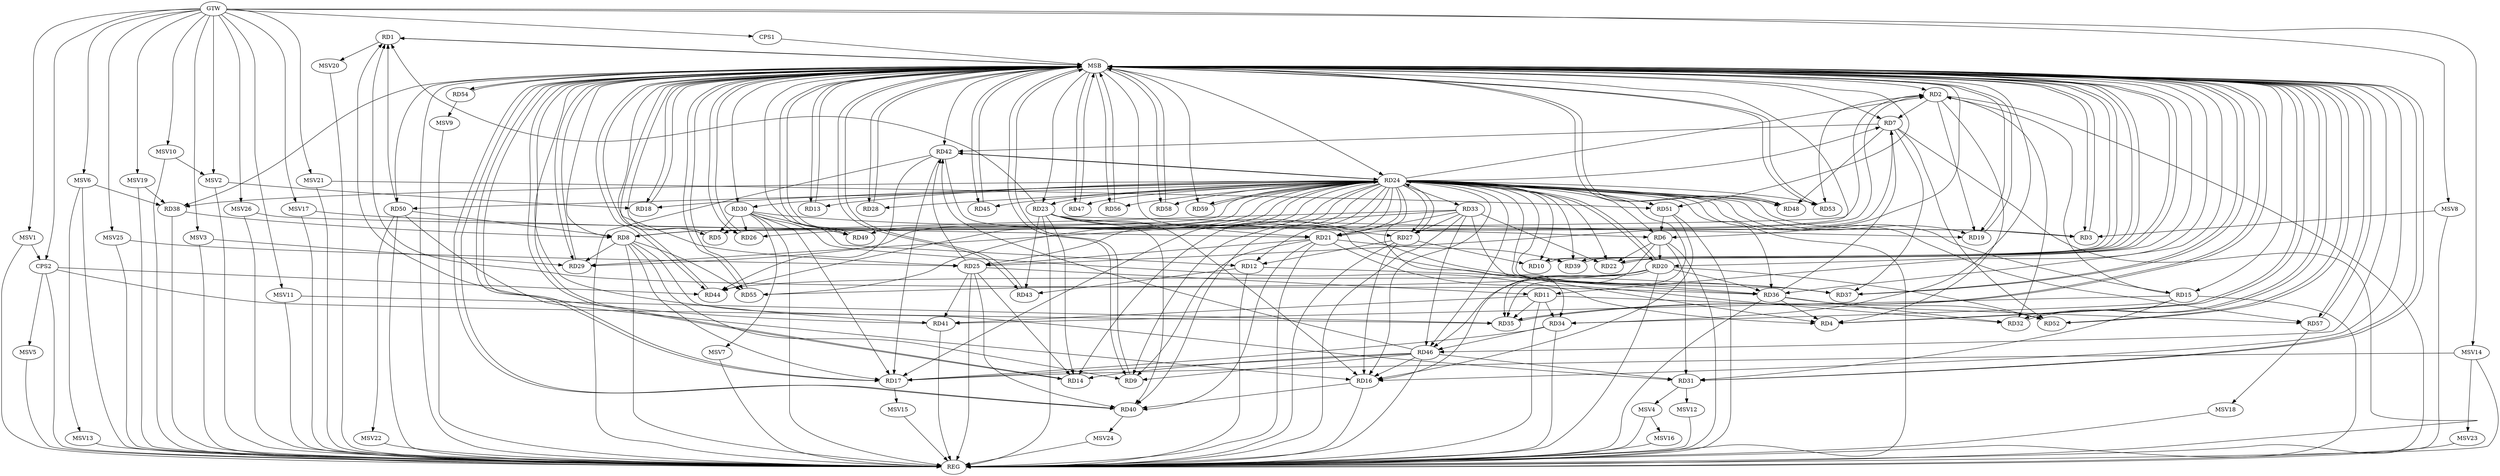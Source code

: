 strict digraph G {
  RD1 [ label="RD1" ];
  RD2 [ label="RD2" ];
  RD3 [ label="RD3" ];
  RD4 [ label="RD4" ];
  RD5 [ label="RD5" ];
  RD6 [ label="RD6" ];
  RD7 [ label="RD7" ];
  RD8 [ label="RD8" ];
  RD9 [ label="RD9" ];
  RD10 [ label="RD10" ];
  RD11 [ label="RD11" ];
  RD12 [ label="RD12" ];
  RD13 [ label="RD13" ];
  RD14 [ label="RD14" ];
  RD15 [ label="RD15" ];
  RD16 [ label="RD16" ];
  RD17 [ label="RD17" ];
  RD18 [ label="RD18" ];
  RD19 [ label="RD19" ];
  RD20 [ label="RD20" ];
  RD21 [ label="RD21" ];
  RD22 [ label="RD22" ];
  RD23 [ label="RD23" ];
  RD24 [ label="RD24" ];
  RD25 [ label="RD25" ];
  RD26 [ label="RD26" ];
  RD27 [ label="RD27" ];
  RD28 [ label="RD28" ];
  RD29 [ label="RD29" ];
  RD30 [ label="RD30" ];
  RD31 [ label="RD31" ];
  RD32 [ label="RD32" ];
  RD33 [ label="RD33" ];
  RD34 [ label="RD34" ];
  RD35 [ label="RD35" ];
  RD36 [ label="RD36" ];
  RD37 [ label="RD37" ];
  RD38 [ label="RD38" ];
  RD39 [ label="RD39" ];
  RD40 [ label="RD40" ];
  RD41 [ label="RD41" ];
  RD42 [ label="RD42" ];
  RD43 [ label="RD43" ];
  RD44 [ label="RD44" ];
  RD45 [ label="RD45" ];
  RD46 [ label="RD46" ];
  RD47 [ label="RD47" ];
  RD48 [ label="RD48" ];
  RD49 [ label="RD49" ];
  RD50 [ label="RD50" ];
  RD51 [ label="RD51" ];
  RD52 [ label="RD52" ];
  RD53 [ label="RD53" ];
  RD54 [ label="RD54" ];
  RD55 [ label="RD55" ];
  RD56 [ label="RD56" ];
  RD57 [ label="RD57" ];
  RD58 [ label="RD58" ];
  RD59 [ label="RD59" ];
  CPS1 [ label="CPS1" ];
  CPS2 [ label="CPS2" ];
  GTW [ label="GTW" ];
  REG [ label="REG" ];
  MSB [ label="MSB" ];
  MSV1 [ label="MSV1" ];
  MSV2 [ label="MSV2" ];
  MSV3 [ label="MSV3" ];
  MSV4 [ label="MSV4" ];
  MSV5 [ label="MSV5" ];
  MSV6 [ label="MSV6" ];
  MSV7 [ label="MSV7" ];
  MSV8 [ label="MSV8" ];
  MSV9 [ label="MSV9" ];
  MSV10 [ label="MSV10" ];
  MSV11 [ label="MSV11" ];
  MSV12 [ label="MSV12" ];
  MSV13 [ label="MSV13" ];
  MSV14 [ label="MSV14" ];
  MSV15 [ label="MSV15" ];
  MSV16 [ label="MSV16" ];
  MSV17 [ label="MSV17" ];
  MSV18 [ label="MSV18" ];
  MSV19 [ label="MSV19" ];
  MSV20 [ label="MSV20" ];
  MSV21 [ label="MSV21" ];
  MSV22 [ label="MSV22" ];
  MSV23 [ label="MSV23" ];
  MSV24 [ label="MSV24" ];
  MSV25 [ label="MSV25" ];
  MSV26 [ label="MSV26" ];
  RD23 -> RD1;
  RD36 -> RD1;
  RD41 -> RD1;
  RD50 -> RD1;
  RD2 -> RD4;
  RD2 -> RD7;
  RD8 -> RD2;
  RD15 -> RD2;
  RD2 -> RD19;
  RD21 -> RD2;
  RD2 -> RD32;
  RD2 -> RD53;
  RD23 -> RD3;
  RD30 -> RD4;
  RD36 -> RD4;
  RD30 -> RD5;
  RD33 -> RD5;
  RD6 -> RD16;
  RD6 -> RD20;
  RD6 -> RD22;
  RD24 -> RD6;
  RD6 -> RD31;
  RD51 -> RD6;
  RD24 -> RD7;
  RD25 -> RD7;
  RD36 -> RD7;
  RD7 -> RD37;
  RD7 -> RD42;
  RD7 -> RD48;
  RD7 -> RD52;
  RD8 -> RD9;
  RD8 -> RD17;
  RD24 -> RD8;
  RD8 -> RD29;
  RD8 -> RD31;
  RD38 -> RD8;
  RD50 -> RD8;
  RD8 -> RD55;
  RD21 -> RD9;
  RD24 -> RD9;
  RD46 -> RD9;
  RD27 -> RD10;
  RD25 -> RD11;
  RD11 -> RD34;
  RD11 -> RD35;
  RD11 -> RD41;
  RD11 -> RD57;
  RD27 -> RD12;
  RD12 -> RD37;
  RD12 -> RD43;
  RD23 -> RD14;
  RD25 -> RD14;
  RD46 -> RD14;
  RD15 -> RD31;
  RD15 -> RD34;
  RD15 -> RD41;
  RD23 -> RD16;
  RD24 -> RD16;
  RD27 -> RD16;
  RD16 -> RD40;
  RD46 -> RD16;
  RD50 -> RD16;
  RD51 -> RD16;
  RD30 -> RD17;
  RD34 -> RD17;
  RD42 -> RD17;
  RD46 -> RD17;
  RD23 -> RD19;
  RD20 -> RD24;
  RD24 -> RD20;
  RD20 -> RD35;
  RD20 -> RD36;
  RD20 -> RD44;
  RD20 -> RD46;
  RD20 -> RD52;
  RD20 -> RD55;
  RD21 -> RD25;
  RD21 -> RD32;
  RD33 -> RD21;
  RD21 -> RD39;
  RD21 -> RD40;
  RD24 -> RD22;
  RD33 -> RD22;
  RD23 -> RD37;
  RD23 -> RD40;
  RD23 -> RD43;
  RD27 -> RD24;
  RD24 -> RD36;
  RD24 -> RD37;
  RD42 -> RD24;
  RD24 -> RD44;
  RD24 -> RD47;
  RD59 -> RD24;
  RD25 -> RD40;
  RD25 -> RD41;
  RD25 -> RD42;
  RD30 -> RD26;
  RD30 -> RD27;
  RD33 -> RD27;
  RD33 -> RD29;
  RD30 -> RD49;
  RD46 -> RD31;
  RD36 -> RD32;
  RD33 -> RD36;
  RD33 -> RD46;
  RD34 -> RD46;
  RD42 -> RD36;
  RD36 -> RD52;
  RD42 -> RD44;
  RD46 -> RD42;
  CPS2 -> RD44;
  CPS2 -> RD35;
  GTW -> CPS1;
  GTW -> CPS2;
  RD2 -> REG;
  RD6 -> REG;
  RD7 -> REG;
  RD8 -> REG;
  RD11 -> REG;
  RD12 -> REG;
  RD15 -> REG;
  RD16 -> REG;
  RD20 -> REG;
  RD21 -> REG;
  RD23 -> REG;
  RD24 -> REG;
  RD25 -> REG;
  RD27 -> REG;
  RD30 -> REG;
  RD33 -> REG;
  RD34 -> REG;
  RD36 -> REG;
  RD38 -> REG;
  RD41 -> REG;
  RD42 -> REG;
  RD46 -> REG;
  RD50 -> REG;
  RD51 -> REG;
  CPS2 -> REG;
  RD1 -> MSB;
  MSB -> RD9;
  MSB -> RD17;
  MSB -> RD18;
  MSB -> RD25;
  MSB -> RD29;
  MSB -> RD37;
  MSB -> RD43;
  MSB -> RD45;
  MSB -> RD47;
  MSB -> REG;
  RD3 -> MSB;
  MSB -> RD20;
  MSB -> RD32;
  MSB -> RD35;
  MSB -> RD58;
  RD4 -> MSB;
  MSB -> RD1;
  MSB -> RD8;
  MSB -> RD14;
  MSB -> RD15;
  MSB -> RD49;
  MSB -> RD55;
  RD5 -> MSB;
  MSB -> RD7;
  MSB -> RD36;
  MSB -> RD42;
  MSB -> RD50;
  RD9 -> MSB;
  MSB -> RD5;
  MSB -> RD28;
  MSB -> RD46;
  RD10 -> MSB;
  MSB -> RD12;
  RD13 -> MSB;
  MSB -> RD41;
  RD14 -> MSB;
  MSB -> RD6;
  MSB -> RD31;
  MSB -> RD40;
  MSB -> RD52;
  RD17 -> MSB;
  MSB -> RD44;
  MSB -> RD57;
  RD18 -> MSB;
  MSB -> RD4;
  MSB -> RD39;
  MSB -> RD54;
  MSB -> RD59;
  RD19 -> MSB;
  MSB -> RD21;
  MSB -> RD48;
  RD22 -> MSB;
  MSB -> RD2;
  MSB -> RD3;
  RD26 -> MSB;
  MSB -> RD11;
  RD28 -> MSB;
  MSB -> RD23;
  RD29 -> MSB;
  MSB -> RD13;
  MSB -> RD22;
  RD31 -> MSB;
  MSB -> RD16;
  MSB -> RD24;
  MSB -> RD27;
  RD32 -> MSB;
  RD35 -> MSB;
  RD37 -> MSB;
  MSB -> RD26;
  RD39 -> MSB;
  MSB -> RD53;
  RD40 -> MSB;
  MSB -> RD51;
  RD43 -> MSB;
  RD44 -> MSB;
  MSB -> RD30;
  RD45 -> MSB;
  MSB -> RD10;
  RD47 -> MSB;
  RD48 -> MSB;
  RD49 -> MSB;
  MSB -> RD19;
  RD52 -> MSB;
  RD53 -> MSB;
  RD54 -> MSB;
  RD55 -> MSB;
  RD56 -> MSB;
  RD57 -> MSB;
  MSB -> RD34;
  MSB -> RD38;
  RD58 -> MSB;
  CPS1 -> MSB;
  MSB -> RD56;
  RD24 -> RD10;
  RD24 -> RD56;
  RD24 -> RD15;
  RD24 -> RD46;
  RD24 -> RD53;
  RD24 -> RD40;
  RD24 -> RD25;
  RD24 -> RD4;
  RD24 -> RD49;
  RD24 -> RD30;
  RD24 -> RD2;
  RD24 -> RD12;
  RD24 -> RD45;
  RD24 -> RD42;
  RD24 -> RD50;
  RD24 -> RD29;
  RD24 -> RD58;
  RD24 -> RD19;
  RD24 -> RD59;
  RD24 -> RD55;
  RD24 -> RD13;
  RD24 -> RD57;
  RD24 -> RD38;
  RD24 -> RD34;
  RD24 -> RD17;
  RD24 -> RD27;
  RD24 -> RD21;
  RD24 -> RD26;
  RD24 -> RD33;
  RD24 -> RD35;
  RD24 -> RD39;
  RD24 -> RD23;
  RD24 -> RD14;
  RD24 -> RD51;
  RD24 -> RD18;
  RD24 -> RD3;
  RD24 -> RD28;
  RD24 -> RD48;
  MSV1 -> CPS2;
  GTW -> MSV1;
  MSV1 -> REG;
  MSV2 -> RD18;
  GTW -> MSV2;
  MSV2 -> REG;
  MSV3 -> RD29;
  GTW -> MSV3;
  MSV3 -> REG;
  RD31 -> MSV4;
  MSV4 -> REG;
  CPS2 -> MSV5;
  MSV5 -> REG;
  MSV6 -> RD38;
  GTW -> MSV6;
  MSV6 -> REG;
  RD30 -> MSV7;
  MSV7 -> REG;
  MSV8 -> RD3;
  GTW -> MSV8;
  MSV8 -> REG;
  RD54 -> MSV9;
  MSV9 -> REG;
  MSV10 -> MSV2;
  GTW -> MSV10;
  MSV10 -> REG;
  MSV11 -> RD35;
  GTW -> MSV11;
  MSV11 -> REG;
  RD31 -> MSV12;
  MSV12 -> REG;
  MSV6 -> MSV13;
  MSV13 -> REG;
  MSV14 -> RD17;
  GTW -> MSV14;
  MSV14 -> REG;
  RD17 -> MSV15;
  MSV15 -> REG;
  MSV4 -> MSV16;
  MSV16 -> REG;
  MSV17 -> RD6;
  GTW -> MSV17;
  MSV17 -> REG;
  RD57 -> MSV18;
  MSV18 -> REG;
  MSV19 -> RD38;
  GTW -> MSV19;
  MSV19 -> REG;
  RD1 -> MSV20;
  MSV20 -> REG;
  MSV21 -> RD51;
  GTW -> MSV21;
  MSV21 -> REG;
  RD50 -> MSV22;
  MSV22 -> REG;
  MSV14 -> MSV23;
  MSV23 -> REG;
  RD40 -> MSV24;
  MSV24 -> REG;
  MSV25 -> RD25;
  GTW -> MSV25;
  MSV25 -> REG;
  MSV26 -> RD21;
  GTW -> MSV26;
  MSV26 -> REG;
}
